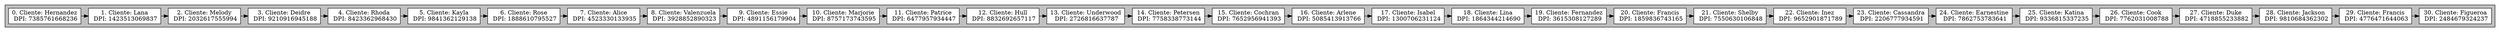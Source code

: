 digraph L{
 node[shape = box fillcolor = "white" style  = filled]
 subgraph cluster_p{
 
 bgcolor = "gray";
 celda0[label= "0. Cliente: Hernandez
 DPI: 7385761668236", fillcolor =white, group = 2 ];
celda1[label= "1. Cliente: Lana
 DPI: 1423513069837", fillcolor =white, group = 2 ];
celda2[label= "2. Cliente: Melody
 DPI: 2032617555994", fillcolor =white, group = 2 ];
celda3[label= "3. Cliente: Deidre
 DPI: 9210916945188", fillcolor =white, group = 2 ];
celda4[label= "4. Cliente: Rhoda
 DPI: 8423362968430", fillcolor =white, group = 2 ];
celda5[label= "5. Cliente: Kayla
 DPI: 9841362129138", fillcolor =white, group = 2 ];
celda6[label= "6. Cliente: Rose
 DPI: 1888610795527", fillcolor =white, group = 2 ];
celda7[label= "7. Cliente: Alice
 DPI: 4523330133935", fillcolor =white, group = 2 ];
celda8[label= "8. Cliente: Valenzuela
 DPI: 3928852890323", fillcolor =white, group = 2 ];
celda9[label= "9. Cliente: Essie
 DPI: 4891156179904", fillcolor =white, group = 2 ];
celda10[label= "10. Cliente: Marjorie
 DPI: 8757173743595", fillcolor =white, group = 2 ];
celda11[label= "11. Cliente: Patrice
 DPI: 6477957934447", fillcolor =white, group = 2 ];
celda12[label= "12. Cliente: Hull
 DPI: 8832692657117", fillcolor =white, group = 2 ];
celda13[label= "13. Cliente: Underwood
 DPI: 2726816637787", fillcolor =white, group = 2 ];
celda14[label= "14. Cliente: Petersen
 DPI: 7758338773144", fillcolor =white, group = 2 ];
celda15[label= "15. Cliente: Cochran
 DPI: 7652956941393", fillcolor =white, group = 2 ];
celda16[label= "16. Cliente: Arlene
 DPI: 5085413913766", fillcolor =white, group = 2 ];
celda17[label= "17. Cliente: Isabel
 DPI: 1300706231124", fillcolor =white, group = 2 ];
celda18[label= "18. Cliente: Lina
 DPI: 1864344214690", fillcolor =white, group = 2 ];
celda19[label= "19. Cliente: Fernandez
 DPI: 3615308127289", fillcolor =white, group = 2 ];
celda20[label= "20. Cliente: Francis
 DPI: 1859836743165", fillcolor =white, group = 2 ];
celda21[label= "21. Cliente: Shelby
 DPI: 7550630106848", fillcolor =white, group = 2 ];
celda22[label= "22. Cliente: Inez
 DPI: 9652901871789", fillcolor =white, group = 2 ];
celda23[label= "23. Cliente: Cassandra
 DPI: 2206777934591", fillcolor =white, group = 2 ];
celda24[label= "24. Cliente: Earnestine
 DPI: 7862753783641", fillcolor =white, group = 2 ];
celda25[label= "25. Cliente: Katina
 DPI: 9336815337235", fillcolor =white, group = 2 ];
celda26[label= "26. Cliente: Cook
 DPI: 7762031008788", fillcolor =white, group = 2 ];
celda27[label= "27. Cliente: Duke
 DPI: 4718855233882", fillcolor =white, group = 2 ];
celda28[label= "28. Cliente: Jackson
 DPI: 9810684362302", fillcolor =white, group = 2 ];
celda29[label= "29. Cliente: Francis
 DPI: 4776471644063", fillcolor =white, group = 2 ];
celda30[label= "30. Cliente: Figueroa
 DPI: 2484679324237", fillcolor =white, group = 2 ];
celda0->celda1;
celda1->celda2;
celda2->celda3;
celda3->celda4;
celda4->celda5;
celda5->celda6;
celda6->celda7;
celda7->celda8;
celda8->celda9;
celda9->celda10;
celda10->celda11;
celda11->celda12;
celda12->celda13;
celda13->celda14;
celda14->celda15;
celda15->celda16;
celda16->celda17;
celda17->celda18;
celda18->celda19;
celda19->celda20;
celda20->celda21;
celda21->celda22;
celda22->celda23;
celda23->celda24;
celda24->celda25;
celda25->celda26;
celda26->celda27;
celda27->celda28;
celda28->celda29;
celda29->celda30;
{rank = same;celda0;celda1;celda2;celda3;celda4;celda5;celda6;celda7;celda8;celda9;celda10;celda11;celda12;celda13;celda14;celda15;celda16;celda17;celda18;celda19;celda20;celda21;celda22;celda23;celda24;celda25;celda26;celda27;celda28;celda29;celda30;}}}